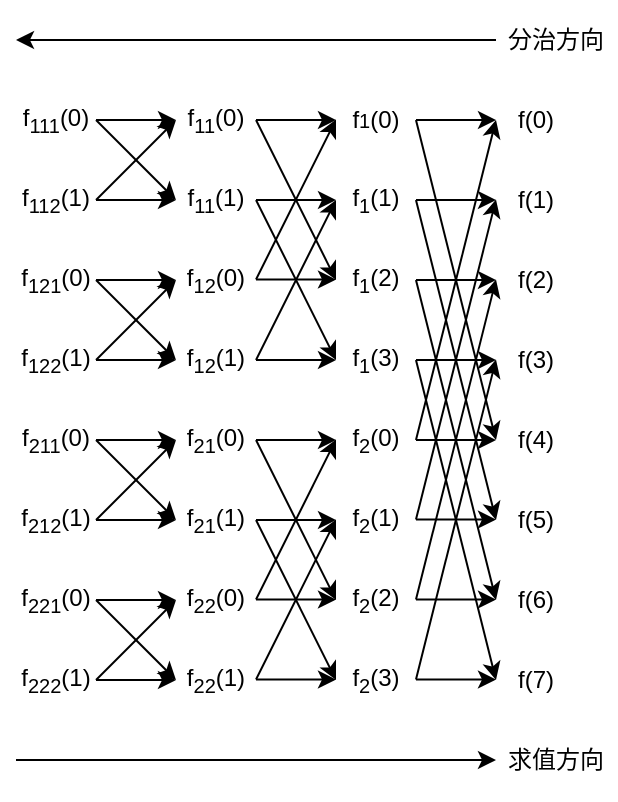 <mxfile version="20.2.3" type="device"><diagram id="ja58wOy8BDXUxvSnITyB" name="第 1 页"><mxGraphModel dx="677" dy="409" grid="1" gridSize="10" guides="1" tooltips="1" connect="1" arrows="1" fold="1" page="1" pageScale="1" pageWidth="827" pageHeight="1169" math="0" shadow="0"><root><mxCell id="0"/><mxCell id="1" parent="0"/><mxCell id="9WsySWLsMTTKaacCmq8H-2" value="f(0)" style="text;html=1;strokeColor=none;fillColor=none;align=center;verticalAlign=middle;whiteSpace=wrap;rounded=0;" vertex="1" parent="1"><mxGeometry x="320" y="400" width="40" height="40" as="geometry"/></mxCell><mxCell id="9WsySWLsMTTKaacCmq8H-4" value="f(1)" style="text;html=1;strokeColor=none;fillColor=none;align=center;verticalAlign=middle;whiteSpace=wrap;rounded=0;" vertex="1" parent="1"><mxGeometry x="320" y="440" width="40" height="40" as="geometry"/></mxCell><mxCell id="9WsySWLsMTTKaacCmq8H-5" value="f(2)" style="text;html=1;strokeColor=none;fillColor=none;align=center;verticalAlign=middle;whiteSpace=wrap;rounded=0;" vertex="1" parent="1"><mxGeometry x="320" y="480" width="40" height="40" as="geometry"/></mxCell><mxCell id="9WsySWLsMTTKaacCmq8H-6" value="f(3)" style="text;html=1;strokeColor=none;fillColor=none;align=center;verticalAlign=middle;whiteSpace=wrap;rounded=0;" vertex="1" parent="1"><mxGeometry x="320" y="520" width="40" height="40" as="geometry"/></mxCell><mxCell id="9WsySWLsMTTKaacCmq8H-7" value="f(4)" style="text;html=1;strokeColor=none;fillColor=none;align=center;verticalAlign=middle;whiteSpace=wrap;rounded=0;" vertex="1" parent="1"><mxGeometry x="320" y="560" width="40" height="40" as="geometry"/></mxCell><mxCell id="9WsySWLsMTTKaacCmq8H-8" value="f(5)" style="text;html=1;strokeColor=none;fillColor=none;align=center;verticalAlign=middle;whiteSpace=wrap;rounded=0;" vertex="1" parent="1"><mxGeometry x="320" y="600" width="40" height="40" as="geometry"/></mxCell><mxCell id="9WsySWLsMTTKaacCmq8H-9" value="f(6)" style="text;html=1;strokeColor=none;fillColor=none;align=center;verticalAlign=middle;whiteSpace=wrap;rounded=0;" vertex="1" parent="1"><mxGeometry x="320" y="640" width="40" height="40" as="geometry"/></mxCell><mxCell id="9WsySWLsMTTKaacCmq8H-10" value="f(7)" style="text;html=1;strokeColor=none;fillColor=none;align=center;verticalAlign=middle;whiteSpace=wrap;rounded=0;" vertex="1" parent="1"><mxGeometry x="320" y="680" width="40" height="40" as="geometry"/></mxCell><mxCell id="9WsySWLsMTTKaacCmq8H-11" value="f&lt;span style=&quot;font-size: 10px;&quot;&gt;1&lt;/span&gt;(0)" style="text;html=1;strokeColor=none;fillColor=none;align=center;verticalAlign=middle;whiteSpace=wrap;rounded=0;" vertex="1" parent="1"><mxGeometry x="240" y="400" width="40" height="40" as="geometry"/></mxCell><mxCell id="9WsySWLsMTTKaacCmq8H-12" value="f&lt;sub&gt;1&lt;/sub&gt;(1)" style="text;html=1;strokeColor=none;fillColor=none;align=center;verticalAlign=middle;whiteSpace=wrap;rounded=0;" vertex="1" parent="1"><mxGeometry x="240" y="440" width="40" height="40" as="geometry"/></mxCell><mxCell id="9WsySWLsMTTKaacCmq8H-13" value="f&lt;sub&gt;1&lt;/sub&gt;(2)" style="text;html=1;strokeColor=none;fillColor=none;align=center;verticalAlign=middle;whiteSpace=wrap;rounded=0;" vertex="1" parent="1"><mxGeometry x="240" y="480" width="40" height="40" as="geometry"/></mxCell><mxCell id="9WsySWLsMTTKaacCmq8H-14" value="f&lt;sub&gt;1&lt;/sub&gt;(3)" style="text;html=1;strokeColor=none;fillColor=none;align=center;verticalAlign=middle;whiteSpace=wrap;rounded=0;" vertex="1" parent="1"><mxGeometry x="240" y="520" width="40" height="40" as="geometry"/></mxCell><mxCell id="9WsySWLsMTTKaacCmq8H-15" value="f&lt;sub&gt;2&lt;/sub&gt;(0)" style="text;html=1;strokeColor=none;fillColor=none;align=center;verticalAlign=middle;whiteSpace=wrap;rounded=0;" vertex="1" parent="1"><mxGeometry x="240" y="560" width="40" height="40" as="geometry"/></mxCell><mxCell id="9WsySWLsMTTKaacCmq8H-17" value="f&lt;sub&gt;2&lt;/sub&gt;(1)" style="text;html=1;strokeColor=none;fillColor=none;align=center;verticalAlign=middle;whiteSpace=wrap;rounded=0;" vertex="1" parent="1"><mxGeometry x="240" y="600" width="40" height="40" as="geometry"/></mxCell><mxCell id="9WsySWLsMTTKaacCmq8H-18" value="f&lt;sub&gt;2&lt;/sub&gt;(2)" style="text;html=1;strokeColor=none;fillColor=none;align=center;verticalAlign=middle;whiteSpace=wrap;rounded=0;" vertex="1" parent="1"><mxGeometry x="240" y="640" width="40" height="40" as="geometry"/></mxCell><mxCell id="9WsySWLsMTTKaacCmq8H-19" value="f&lt;sub&gt;2&lt;/sub&gt;(3)" style="text;html=1;strokeColor=none;fillColor=none;align=center;verticalAlign=middle;whiteSpace=wrap;rounded=0;" vertex="1" parent="1"><mxGeometry x="240" y="680" width="40" height="40" as="geometry"/></mxCell><mxCell id="9WsySWLsMTTKaacCmq8H-25" value="" style="endArrow=classic;html=1;rounded=0;entryX=0;entryY=0.5;entryDx=0;entryDy=0;exitX=1;exitY=0.5;exitDx=0;exitDy=0;" edge="1" parent="1" source="9WsySWLsMTTKaacCmq8H-11" target="9WsySWLsMTTKaacCmq8H-2"><mxGeometry width="50" height="50" relative="1" as="geometry"><mxPoint x="130" y="600" as="sourcePoint"/><mxPoint x="180" y="550" as="targetPoint"/></mxGeometry></mxCell><mxCell id="9WsySWLsMTTKaacCmq8H-26" value="" style="endArrow=classic;html=1;rounded=0;entryX=0;entryY=0.5;entryDx=0;entryDy=0;exitX=1;exitY=0.5;exitDx=0;exitDy=0;" edge="1" parent="1" source="9WsySWLsMTTKaacCmq8H-11" target="9WsySWLsMTTKaacCmq8H-7"><mxGeometry width="50" height="50" relative="1" as="geometry"><mxPoint x="100" y="600" as="sourcePoint"/><mxPoint x="150" y="550" as="targetPoint"/></mxGeometry></mxCell><mxCell id="9WsySWLsMTTKaacCmq8H-28" value="" style="endArrow=classic;html=1;rounded=0;entryX=0;entryY=0.5;entryDx=0;entryDy=0;exitX=1;exitY=0.5;exitDx=0;exitDy=0;" edge="1" parent="1"><mxGeometry width="50" height="50" relative="1" as="geometry"><mxPoint x="280" y="460" as="sourcePoint"/><mxPoint x="320" y="460" as="targetPoint"/></mxGeometry></mxCell><mxCell id="9WsySWLsMTTKaacCmq8H-29" value="" style="endArrow=classic;html=1;rounded=0;entryX=0;entryY=0.5;entryDx=0;entryDy=0;exitX=1;exitY=0.5;exitDx=0;exitDy=0;" edge="1" parent="1"><mxGeometry width="50" height="50" relative="1" as="geometry"><mxPoint x="280" y="460" as="sourcePoint"/><mxPoint x="320" y="620" as="targetPoint"/></mxGeometry></mxCell><mxCell id="9WsySWLsMTTKaacCmq8H-30" value="" style="endArrow=classic;html=1;rounded=0;entryX=0;entryY=0.5;entryDx=0;entryDy=0;exitX=1;exitY=0.5;exitDx=0;exitDy=0;" edge="1" parent="1"><mxGeometry width="50" height="50" relative="1" as="geometry"><mxPoint x="280" y="500" as="sourcePoint"/><mxPoint x="320" y="500" as="targetPoint"/></mxGeometry></mxCell><mxCell id="9WsySWLsMTTKaacCmq8H-31" value="" style="endArrow=classic;html=1;rounded=0;entryX=0;entryY=0.5;entryDx=0;entryDy=0;exitX=1;exitY=0.5;exitDx=0;exitDy=0;" edge="1" parent="1"><mxGeometry width="50" height="50" relative="1" as="geometry"><mxPoint x="280" y="500" as="sourcePoint"/><mxPoint x="320" y="660" as="targetPoint"/></mxGeometry></mxCell><mxCell id="9WsySWLsMTTKaacCmq8H-32" value="" style="endArrow=classic;html=1;rounded=0;entryX=0;entryY=0.5;entryDx=0;entryDy=0;exitX=1;exitY=0.5;exitDx=0;exitDy=0;" edge="1" parent="1"><mxGeometry width="50" height="50" relative="1" as="geometry"><mxPoint x="280" y="540" as="sourcePoint"/><mxPoint x="320" y="540" as="targetPoint"/></mxGeometry></mxCell><mxCell id="9WsySWLsMTTKaacCmq8H-33" value="" style="endArrow=classic;html=1;rounded=0;entryX=0;entryY=0.5;entryDx=0;entryDy=0;exitX=1;exitY=0.5;exitDx=0;exitDy=0;" edge="1" parent="1"><mxGeometry width="50" height="50" relative="1" as="geometry"><mxPoint x="280" y="540" as="sourcePoint"/><mxPoint x="320" y="700" as="targetPoint"/></mxGeometry></mxCell><mxCell id="9WsySWLsMTTKaacCmq8H-34" value="" style="endArrow=classic;html=1;rounded=0;entryX=0;entryY=0.5;entryDx=0;entryDy=0;exitX=1;exitY=0.5;exitDx=0;exitDy=0;" edge="1" parent="1" source="9WsySWLsMTTKaacCmq8H-15" target="9WsySWLsMTTKaacCmq8H-2"><mxGeometry width="50" height="50" relative="1" as="geometry"><mxPoint x="100" y="710" as="sourcePoint"/><mxPoint x="150" y="660" as="targetPoint"/></mxGeometry></mxCell><mxCell id="9WsySWLsMTTKaacCmq8H-35" value="" style="endArrow=classic;html=1;rounded=0;exitX=1;exitY=0.5;exitDx=0;exitDy=0;" edge="1" parent="1" source="9WsySWLsMTTKaacCmq8H-15"><mxGeometry width="50" height="50" relative="1" as="geometry"><mxPoint x="150" y="680" as="sourcePoint"/><mxPoint x="320" y="580" as="targetPoint"/></mxGeometry></mxCell><mxCell id="9WsySWLsMTTKaacCmq8H-36" value="" style="endArrow=classic;html=1;rounded=0;entryX=0;entryY=0.5;entryDx=0;entryDy=0;exitX=1;exitY=0.5;exitDx=0;exitDy=0;" edge="1" parent="1"><mxGeometry width="50" height="50" relative="1" as="geometry"><mxPoint x="280" y="619.76" as="sourcePoint"/><mxPoint x="320" y="459.76" as="targetPoint"/></mxGeometry></mxCell><mxCell id="9WsySWLsMTTKaacCmq8H-37" value="" style="endArrow=classic;html=1;rounded=0;exitX=1;exitY=0.5;exitDx=0;exitDy=0;" edge="1" parent="1"><mxGeometry width="50" height="50" relative="1" as="geometry"><mxPoint x="280" y="619.76" as="sourcePoint"/><mxPoint x="320" y="619.76" as="targetPoint"/></mxGeometry></mxCell><mxCell id="9WsySWLsMTTKaacCmq8H-38" value="" style="endArrow=classic;html=1;rounded=0;entryX=0;entryY=0.5;entryDx=0;entryDy=0;exitX=1;exitY=0.5;exitDx=0;exitDy=0;" edge="1" parent="1"><mxGeometry width="50" height="50" relative="1" as="geometry"><mxPoint x="280" y="659.76" as="sourcePoint"/><mxPoint x="320" y="499.76" as="targetPoint"/></mxGeometry></mxCell><mxCell id="9WsySWLsMTTKaacCmq8H-39" value="" style="endArrow=classic;html=1;rounded=0;exitX=1;exitY=0.5;exitDx=0;exitDy=0;" edge="1" parent="1"><mxGeometry width="50" height="50" relative="1" as="geometry"><mxPoint x="280" y="659.76" as="sourcePoint"/><mxPoint x="320" y="659.76" as="targetPoint"/></mxGeometry></mxCell><mxCell id="9WsySWLsMTTKaacCmq8H-40" value="" style="endArrow=classic;html=1;rounded=0;entryX=0;entryY=0.5;entryDx=0;entryDy=0;exitX=1;exitY=0.5;exitDx=0;exitDy=0;" edge="1" parent="1"><mxGeometry width="50" height="50" relative="1" as="geometry"><mxPoint x="280" y="699.76" as="sourcePoint"/><mxPoint x="320" y="539.76" as="targetPoint"/></mxGeometry></mxCell><mxCell id="9WsySWLsMTTKaacCmq8H-41" value="" style="endArrow=classic;html=1;rounded=0;exitX=1;exitY=0.5;exitDx=0;exitDy=0;" edge="1" parent="1"><mxGeometry width="50" height="50" relative="1" as="geometry"><mxPoint x="280" y="699.76" as="sourcePoint"/><mxPoint x="320" y="699.76" as="targetPoint"/></mxGeometry></mxCell><mxCell id="9WsySWLsMTTKaacCmq8H-42" value="f&lt;sub&gt;11&lt;/sub&gt;(0)" style="text;html=1;strokeColor=none;fillColor=none;align=center;verticalAlign=middle;whiteSpace=wrap;rounded=0;" vertex="1" parent="1"><mxGeometry x="160" y="400" width="40" height="40" as="geometry"/></mxCell><mxCell id="9WsySWLsMTTKaacCmq8H-43" value="f&lt;sub&gt;11&lt;/sub&gt;(1)" style="text;html=1;strokeColor=none;fillColor=none;align=center;verticalAlign=middle;whiteSpace=wrap;rounded=0;" vertex="1" parent="1"><mxGeometry x="160" y="440" width="40" height="40" as="geometry"/></mxCell><mxCell id="9WsySWLsMTTKaacCmq8H-44" value="f&lt;sub&gt;12&lt;/sub&gt;(1)" style="text;html=1;strokeColor=none;fillColor=none;align=center;verticalAlign=middle;whiteSpace=wrap;rounded=0;" vertex="1" parent="1"><mxGeometry x="160" y="520" width="40" height="40" as="geometry"/></mxCell><mxCell id="9WsySWLsMTTKaacCmq8H-45" value="f&lt;sub&gt;12&lt;/sub&gt;(0)" style="text;html=1;strokeColor=none;fillColor=none;align=center;verticalAlign=middle;whiteSpace=wrap;rounded=0;" vertex="1" parent="1"><mxGeometry x="160" y="480" width="40" height="40" as="geometry"/></mxCell><mxCell id="9WsySWLsMTTKaacCmq8H-46" value="f&lt;sub&gt;21&lt;/sub&gt;(0)" style="text;html=1;strokeColor=none;fillColor=none;align=center;verticalAlign=middle;whiteSpace=wrap;rounded=0;" vertex="1" parent="1"><mxGeometry x="160" y="560" width="40" height="40" as="geometry"/></mxCell><mxCell id="9WsySWLsMTTKaacCmq8H-47" value="f&lt;sub&gt;21&lt;/sub&gt;(1)" style="text;html=1;strokeColor=none;fillColor=none;align=center;verticalAlign=middle;whiteSpace=wrap;rounded=0;" vertex="1" parent="1"><mxGeometry x="160" y="600" width="40" height="40" as="geometry"/></mxCell><mxCell id="9WsySWLsMTTKaacCmq8H-48" value="f&lt;sub&gt;22&lt;/sub&gt;(1)" style="text;html=1;strokeColor=none;fillColor=none;align=center;verticalAlign=middle;whiteSpace=wrap;rounded=0;" vertex="1" parent="1"><mxGeometry x="160" y="680" width="40" height="40" as="geometry"/></mxCell><mxCell id="9WsySWLsMTTKaacCmq8H-49" value="f&lt;sub&gt;22&lt;/sub&gt;(0)" style="text;html=1;strokeColor=none;fillColor=none;align=center;verticalAlign=middle;whiteSpace=wrap;rounded=0;" vertex="1" parent="1"><mxGeometry x="160" y="640" width="40" height="40" as="geometry"/></mxCell><mxCell id="9WsySWLsMTTKaacCmq8H-50" value="" style="endArrow=classic;html=1;rounded=0;entryX=0;entryY=0.5;entryDx=0;entryDy=0;exitX=1;exitY=0.5;exitDx=0;exitDy=0;" edge="1" parent="1" source="9WsySWLsMTTKaacCmq8H-42" target="9WsySWLsMTTKaacCmq8H-11"><mxGeometry width="50" height="50" relative="1" as="geometry"><mxPoint x="120" y="640" as="sourcePoint"/><mxPoint x="170" y="590" as="targetPoint"/></mxGeometry></mxCell><mxCell id="9WsySWLsMTTKaacCmq8H-65" value="" style="endArrow=classic;html=1;rounded=0;entryX=0;entryY=0.5;entryDx=0;entryDy=0;exitX=1;exitY=0.5;exitDx=0;exitDy=0;" edge="1" parent="1" source="9WsySWLsMTTKaacCmq8H-42" target="9WsySWLsMTTKaacCmq8H-13"><mxGeometry width="50" height="50" relative="1" as="geometry"><mxPoint x="70" y="630" as="sourcePoint"/><mxPoint x="120" y="580" as="targetPoint"/></mxGeometry></mxCell><mxCell id="9WsySWLsMTTKaacCmq8H-66" value="" style="endArrow=classic;html=1;rounded=0;entryX=0;entryY=0.5;entryDx=0;entryDy=0;exitX=1;exitY=0.5;exitDx=0;exitDy=0;" edge="1" parent="1"><mxGeometry width="50" height="50" relative="1" as="geometry"><mxPoint x="200" y="460" as="sourcePoint"/><mxPoint x="240" y="460" as="targetPoint"/></mxGeometry></mxCell><mxCell id="9WsySWLsMTTKaacCmq8H-67" value="" style="endArrow=classic;html=1;rounded=0;entryX=0;entryY=0.5;entryDx=0;entryDy=0;exitX=1;exitY=0.5;exitDx=0;exitDy=0;" edge="1" parent="1"><mxGeometry width="50" height="50" relative="1" as="geometry"><mxPoint x="200" y="460" as="sourcePoint"/><mxPoint x="240" y="540" as="targetPoint"/></mxGeometry></mxCell><mxCell id="9WsySWLsMTTKaacCmq8H-71" value="" style="endArrow=classic;html=1;rounded=0;entryX=0;entryY=0.5;entryDx=0;entryDy=0;exitX=1;exitY=0.5;exitDx=0;exitDy=0;" edge="1" parent="1"><mxGeometry width="50" height="50" relative="1" as="geometry"><mxPoint x="200" y="580" as="sourcePoint"/><mxPoint x="240" y="580" as="targetPoint"/></mxGeometry></mxCell><mxCell id="9WsySWLsMTTKaacCmq8H-72" value="" style="endArrow=classic;html=1;rounded=0;entryX=0;entryY=0.5;entryDx=0;entryDy=0;exitX=1;exitY=0.5;exitDx=0;exitDy=0;" edge="1" parent="1"><mxGeometry width="50" height="50" relative="1" as="geometry"><mxPoint x="200" y="580" as="sourcePoint"/><mxPoint x="240" y="660" as="targetPoint"/></mxGeometry></mxCell><mxCell id="9WsySWLsMTTKaacCmq8H-73" value="" style="endArrow=classic;html=1;rounded=0;entryX=0;entryY=0.5;entryDx=0;entryDy=0;exitX=1;exitY=0.5;exitDx=0;exitDy=0;" edge="1" parent="1"><mxGeometry width="50" height="50" relative="1" as="geometry"><mxPoint x="200" y="620" as="sourcePoint"/><mxPoint x="240" y="620" as="targetPoint"/></mxGeometry></mxCell><mxCell id="9WsySWLsMTTKaacCmq8H-74" value="" style="endArrow=classic;html=1;rounded=0;entryX=0;entryY=0.5;entryDx=0;entryDy=0;exitX=1;exitY=0.5;exitDx=0;exitDy=0;" edge="1" parent="1"><mxGeometry width="50" height="50" relative="1" as="geometry"><mxPoint x="200" y="620" as="sourcePoint"/><mxPoint x="240" y="700" as="targetPoint"/></mxGeometry></mxCell><mxCell id="9WsySWLsMTTKaacCmq8H-75" value="" style="endArrow=classic;html=1;rounded=0;exitX=1;exitY=0.5;exitDx=0;exitDy=0;" edge="1" parent="1" source="9WsySWLsMTTKaacCmq8H-44"><mxGeometry width="50" height="50" relative="1" as="geometry"><mxPoint x="90" y="620" as="sourcePoint"/><mxPoint x="240" y="540" as="targetPoint"/></mxGeometry></mxCell><mxCell id="9WsySWLsMTTKaacCmq8H-76" value="" style="endArrow=classic;html=1;rounded=0;entryX=0;entryY=0.5;entryDx=0;entryDy=0;exitX=1;exitY=0.5;exitDx=0;exitDy=0;" edge="1" parent="1" source="9WsySWLsMTTKaacCmq8H-44" target="9WsySWLsMTTKaacCmq8H-12"><mxGeometry width="50" height="50" relative="1" as="geometry"><mxPoint x="80" y="620" as="sourcePoint"/><mxPoint x="130" y="570" as="targetPoint"/></mxGeometry></mxCell><mxCell id="9WsySWLsMTTKaacCmq8H-77" value="" style="endArrow=classic;html=1;rounded=0;exitX=1;exitY=0.5;exitDx=0;exitDy=0;" edge="1" parent="1"><mxGeometry width="50" height="50" relative="1" as="geometry"><mxPoint x="200" y="499.76" as="sourcePoint"/><mxPoint x="240" y="499.76" as="targetPoint"/></mxGeometry></mxCell><mxCell id="9WsySWLsMTTKaacCmq8H-78" value="" style="endArrow=classic;html=1;rounded=0;entryX=0;entryY=0.5;entryDx=0;entryDy=0;exitX=1;exitY=0.5;exitDx=0;exitDy=0;" edge="1" parent="1"><mxGeometry width="50" height="50" relative="1" as="geometry"><mxPoint x="200" y="499.76" as="sourcePoint"/><mxPoint x="240" y="419.76" as="targetPoint"/></mxGeometry></mxCell><mxCell id="9WsySWLsMTTKaacCmq8H-79" value="" style="endArrow=classic;html=1;rounded=0;exitX=1;exitY=0.5;exitDx=0;exitDy=0;" edge="1" parent="1"><mxGeometry width="50" height="50" relative="1" as="geometry"><mxPoint x="200" y="659.76" as="sourcePoint"/><mxPoint x="240" y="659.76" as="targetPoint"/></mxGeometry></mxCell><mxCell id="9WsySWLsMTTKaacCmq8H-80" value="" style="endArrow=classic;html=1;rounded=0;entryX=0;entryY=0.5;entryDx=0;entryDy=0;exitX=1;exitY=0.5;exitDx=0;exitDy=0;" edge="1" parent="1"><mxGeometry width="50" height="50" relative="1" as="geometry"><mxPoint x="200" y="659.76" as="sourcePoint"/><mxPoint x="240" y="579.76" as="targetPoint"/></mxGeometry></mxCell><mxCell id="9WsySWLsMTTKaacCmq8H-81" value="" style="endArrow=classic;html=1;rounded=0;exitX=1;exitY=0.5;exitDx=0;exitDy=0;" edge="1" parent="1"><mxGeometry width="50" height="50" relative="1" as="geometry"><mxPoint x="200" y="699.76" as="sourcePoint"/><mxPoint x="240" y="699.76" as="targetPoint"/></mxGeometry></mxCell><mxCell id="9WsySWLsMTTKaacCmq8H-82" value="" style="endArrow=classic;html=1;rounded=0;entryX=0;entryY=0.5;entryDx=0;entryDy=0;exitX=1;exitY=0.5;exitDx=0;exitDy=0;" edge="1" parent="1"><mxGeometry width="50" height="50" relative="1" as="geometry"><mxPoint x="200" y="699.76" as="sourcePoint"/><mxPoint x="240" y="619.76" as="targetPoint"/></mxGeometry></mxCell><mxCell id="9WsySWLsMTTKaacCmq8H-83" value="f&lt;sub&gt;111&lt;/sub&gt;(0)" style="text;html=1;strokeColor=none;fillColor=none;align=center;verticalAlign=middle;whiteSpace=wrap;rounded=0;" vertex="1" parent="1"><mxGeometry x="80" y="400" width="40" height="40" as="geometry"/></mxCell><mxCell id="9WsySWLsMTTKaacCmq8H-84" value="f&lt;sub&gt;112&lt;/sub&gt;(1)" style="text;html=1;strokeColor=none;fillColor=none;align=center;verticalAlign=middle;whiteSpace=wrap;rounded=0;" vertex="1" parent="1"><mxGeometry x="80" y="440" width="40" height="40" as="geometry"/></mxCell><mxCell id="9WsySWLsMTTKaacCmq8H-85" value="f&lt;sub&gt;122&lt;/sub&gt;(1)" style="text;html=1;strokeColor=none;fillColor=none;align=center;verticalAlign=middle;whiteSpace=wrap;rounded=0;" vertex="1" parent="1"><mxGeometry x="80" y="520" width="40" height="40" as="geometry"/></mxCell><mxCell id="9WsySWLsMTTKaacCmq8H-86" value="f&lt;sub&gt;121&lt;/sub&gt;(0)" style="text;html=1;strokeColor=none;fillColor=none;align=center;verticalAlign=middle;whiteSpace=wrap;rounded=0;" vertex="1" parent="1"><mxGeometry x="80" y="480" width="40" height="40" as="geometry"/></mxCell><mxCell id="9WsySWLsMTTKaacCmq8H-87" value="f&lt;sub&gt;211&lt;/sub&gt;(0)" style="text;html=1;strokeColor=none;fillColor=none;align=center;verticalAlign=middle;whiteSpace=wrap;rounded=0;" vertex="1" parent="1"><mxGeometry x="80" y="560" width="40" height="40" as="geometry"/></mxCell><mxCell id="9WsySWLsMTTKaacCmq8H-88" value="f&lt;sub&gt;212&lt;/sub&gt;(1)" style="text;html=1;strokeColor=none;fillColor=none;align=center;verticalAlign=middle;whiteSpace=wrap;rounded=0;" vertex="1" parent="1"><mxGeometry x="80" y="600" width="40" height="40" as="geometry"/></mxCell><mxCell id="9WsySWLsMTTKaacCmq8H-89" value="f&lt;sub&gt;222&lt;/sub&gt;(1)" style="text;html=1;strokeColor=none;fillColor=none;align=center;verticalAlign=middle;whiteSpace=wrap;rounded=0;" vertex="1" parent="1"><mxGeometry x="80" y="680" width="40" height="40" as="geometry"/></mxCell><mxCell id="9WsySWLsMTTKaacCmq8H-90" value="f&lt;sub&gt;221&lt;/sub&gt;(0)" style="text;html=1;strokeColor=none;fillColor=none;align=center;verticalAlign=middle;whiteSpace=wrap;rounded=0;" vertex="1" parent="1"><mxGeometry x="80" y="640" width="40" height="40" as="geometry"/></mxCell><mxCell id="9WsySWLsMTTKaacCmq8H-91" value="" style="endArrow=classic;html=1;rounded=0;entryX=0;entryY=0.5;entryDx=0;entryDy=0;exitX=1;exitY=0.5;exitDx=0;exitDy=0;" edge="1" parent="1" source="9WsySWLsMTTKaacCmq8H-83" target="9WsySWLsMTTKaacCmq8H-42"><mxGeometry width="50" height="50" relative="1" as="geometry"><mxPoint x="100" y="780" as="sourcePoint"/><mxPoint x="150" y="730" as="targetPoint"/></mxGeometry></mxCell><mxCell id="9WsySWLsMTTKaacCmq8H-92" value="" style="endArrow=classic;html=1;rounded=0;entryX=0;entryY=0.5;entryDx=0;entryDy=0;exitX=1;exitY=0.5;exitDx=0;exitDy=0;" edge="1" parent="1" source="9WsySWLsMTTKaacCmq8H-83" target="9WsySWLsMTTKaacCmq8H-43"><mxGeometry width="50" height="50" relative="1" as="geometry"><mxPoint x="10" y="660" as="sourcePoint"/><mxPoint x="60" y="610" as="targetPoint"/></mxGeometry></mxCell><mxCell id="9WsySWLsMTTKaacCmq8H-95" value="" style="endArrow=classic;html=1;rounded=0;entryX=0;entryY=0.5;entryDx=0;entryDy=0;exitX=1;exitY=0.5;exitDx=0;exitDy=0;" edge="1" parent="1"><mxGeometry width="50" height="50" relative="1" as="geometry"><mxPoint x="120" y="500" as="sourcePoint"/><mxPoint x="160" y="500" as="targetPoint"/></mxGeometry></mxCell><mxCell id="9WsySWLsMTTKaacCmq8H-96" value="" style="endArrow=classic;html=1;rounded=0;entryX=0;entryY=0.5;entryDx=0;entryDy=0;exitX=1;exitY=0.5;exitDx=0;exitDy=0;" edge="1" parent="1"><mxGeometry width="50" height="50" relative="1" as="geometry"><mxPoint x="120" y="500" as="sourcePoint"/><mxPoint x="160" y="540" as="targetPoint"/></mxGeometry></mxCell><mxCell id="9WsySWLsMTTKaacCmq8H-97" value="" style="endArrow=classic;html=1;rounded=0;entryX=0;entryY=0.5;entryDx=0;entryDy=0;exitX=1;exitY=0.5;exitDx=0;exitDy=0;" edge="1" parent="1"><mxGeometry width="50" height="50" relative="1" as="geometry"><mxPoint x="120" y="580" as="sourcePoint"/><mxPoint x="160" y="580" as="targetPoint"/></mxGeometry></mxCell><mxCell id="9WsySWLsMTTKaacCmq8H-98" value="" style="endArrow=classic;html=1;rounded=0;entryX=0;entryY=0.5;entryDx=0;entryDy=0;exitX=1;exitY=0.5;exitDx=0;exitDy=0;" edge="1" parent="1"><mxGeometry width="50" height="50" relative="1" as="geometry"><mxPoint x="120" y="580" as="sourcePoint"/><mxPoint x="160" y="620" as="targetPoint"/></mxGeometry></mxCell><mxCell id="9WsySWLsMTTKaacCmq8H-99" value="" style="endArrow=classic;html=1;rounded=0;entryX=0;entryY=0.5;entryDx=0;entryDy=0;exitX=1;exitY=0.5;exitDx=0;exitDy=0;" edge="1" parent="1"><mxGeometry width="50" height="50" relative="1" as="geometry"><mxPoint x="120" y="660" as="sourcePoint"/><mxPoint x="160" y="660" as="targetPoint"/></mxGeometry></mxCell><mxCell id="9WsySWLsMTTKaacCmq8H-100" value="" style="endArrow=classic;html=1;rounded=0;entryX=0;entryY=0.5;entryDx=0;entryDy=0;exitX=1;exitY=0.5;exitDx=0;exitDy=0;" edge="1" parent="1"><mxGeometry width="50" height="50" relative="1" as="geometry"><mxPoint x="120" y="660" as="sourcePoint"/><mxPoint x="160" y="700" as="targetPoint"/></mxGeometry></mxCell><mxCell id="9WsySWLsMTTKaacCmq8H-101" value="" style="endArrow=classic;html=1;rounded=0;entryX=0;entryY=0.5;entryDx=0;entryDy=0;exitX=1;exitY=0.5;exitDx=0;exitDy=0;" edge="1" parent="1" source="9WsySWLsMTTKaacCmq8H-89" target="9WsySWLsMTTKaacCmq8H-49"><mxGeometry width="50" height="50" relative="1" as="geometry"><mxPoint x="60" y="810" as="sourcePoint"/><mxPoint x="110" y="760" as="targetPoint"/></mxGeometry></mxCell><mxCell id="9WsySWLsMTTKaacCmq8H-102" value="" style="endArrow=classic;html=1;rounded=0;entryX=0;entryY=0.5;entryDx=0;entryDy=0;" edge="1" parent="1" target="9WsySWLsMTTKaacCmq8H-48"><mxGeometry width="50" height="50" relative="1" as="geometry"><mxPoint x="120" y="700" as="sourcePoint"/><mxPoint x="130" y="740" as="targetPoint"/></mxGeometry></mxCell><mxCell id="9WsySWLsMTTKaacCmq8H-105" value="" style="endArrow=classic;html=1;rounded=0;entryX=0;entryY=0.5;entryDx=0;entryDy=0;exitX=1;exitY=0.5;exitDx=0;exitDy=0;" edge="1" parent="1"><mxGeometry width="50" height="50" relative="1" as="geometry"><mxPoint x="120" y="620" as="sourcePoint"/><mxPoint x="160" y="580" as="targetPoint"/></mxGeometry></mxCell><mxCell id="9WsySWLsMTTKaacCmq8H-106" value="" style="endArrow=classic;html=1;rounded=0;entryX=0;entryY=0.5;entryDx=0;entryDy=0;" edge="1" parent="1"><mxGeometry width="50" height="50" relative="1" as="geometry"><mxPoint x="120" y="620" as="sourcePoint"/><mxPoint x="160" y="620" as="targetPoint"/></mxGeometry></mxCell><mxCell id="9WsySWLsMTTKaacCmq8H-107" value="" style="endArrow=classic;html=1;rounded=0;entryX=0;entryY=0.5;entryDx=0;entryDy=0;exitX=1;exitY=0.5;exitDx=0;exitDy=0;" edge="1" parent="1"><mxGeometry width="50" height="50" relative="1" as="geometry"><mxPoint x="120" y="540" as="sourcePoint"/><mxPoint x="160" y="500" as="targetPoint"/></mxGeometry></mxCell><mxCell id="9WsySWLsMTTKaacCmq8H-108" value="" style="endArrow=classic;html=1;rounded=0;entryX=0;entryY=0.5;entryDx=0;entryDy=0;" edge="1" parent="1"><mxGeometry width="50" height="50" relative="1" as="geometry"><mxPoint x="120" y="540" as="sourcePoint"/><mxPoint x="160" y="540" as="targetPoint"/></mxGeometry></mxCell><mxCell id="9WsySWLsMTTKaacCmq8H-109" value="" style="endArrow=classic;html=1;rounded=0;entryX=0;entryY=0.5;entryDx=0;entryDy=0;exitX=1;exitY=0.5;exitDx=0;exitDy=0;" edge="1" parent="1"><mxGeometry width="50" height="50" relative="1" as="geometry"><mxPoint x="120" y="460" as="sourcePoint"/><mxPoint x="160" y="420" as="targetPoint"/></mxGeometry></mxCell><mxCell id="9WsySWLsMTTKaacCmq8H-110" value="" style="endArrow=classic;html=1;rounded=0;entryX=0;entryY=0.5;entryDx=0;entryDy=0;" edge="1" parent="1"><mxGeometry width="50" height="50" relative="1" as="geometry"><mxPoint x="120" y="460" as="sourcePoint"/><mxPoint x="160" y="460" as="targetPoint"/></mxGeometry></mxCell><mxCell id="9WsySWLsMTTKaacCmq8H-111" value="" style="endArrow=classic;html=1;rounded=0;" edge="1" parent="1"><mxGeometry width="50" height="50" relative="1" as="geometry"><mxPoint x="320" y="380" as="sourcePoint"/><mxPoint x="80" y="380" as="targetPoint"/></mxGeometry></mxCell><mxCell id="9WsySWLsMTTKaacCmq8H-112" value="分治方向" style="text;html=1;strokeColor=none;fillColor=none;align=center;verticalAlign=middle;whiteSpace=wrap;rounded=0;" vertex="1" parent="1"><mxGeometry x="320" y="360" width="60" height="40" as="geometry"/></mxCell><mxCell id="9WsySWLsMTTKaacCmq8H-113" value="" style="endArrow=classic;html=1;rounded=0;" edge="1" parent="1"><mxGeometry width="50" height="50" relative="1" as="geometry"><mxPoint x="80" y="740" as="sourcePoint"/><mxPoint x="320" y="740" as="targetPoint"/></mxGeometry></mxCell><mxCell id="9WsySWLsMTTKaacCmq8H-114" value="求值方向" style="text;html=1;strokeColor=none;fillColor=none;align=center;verticalAlign=middle;whiteSpace=wrap;rounded=0;" vertex="1" parent="1"><mxGeometry x="320" y="720" width="60" height="40" as="geometry"/></mxCell></root></mxGraphModel></diagram></mxfile>